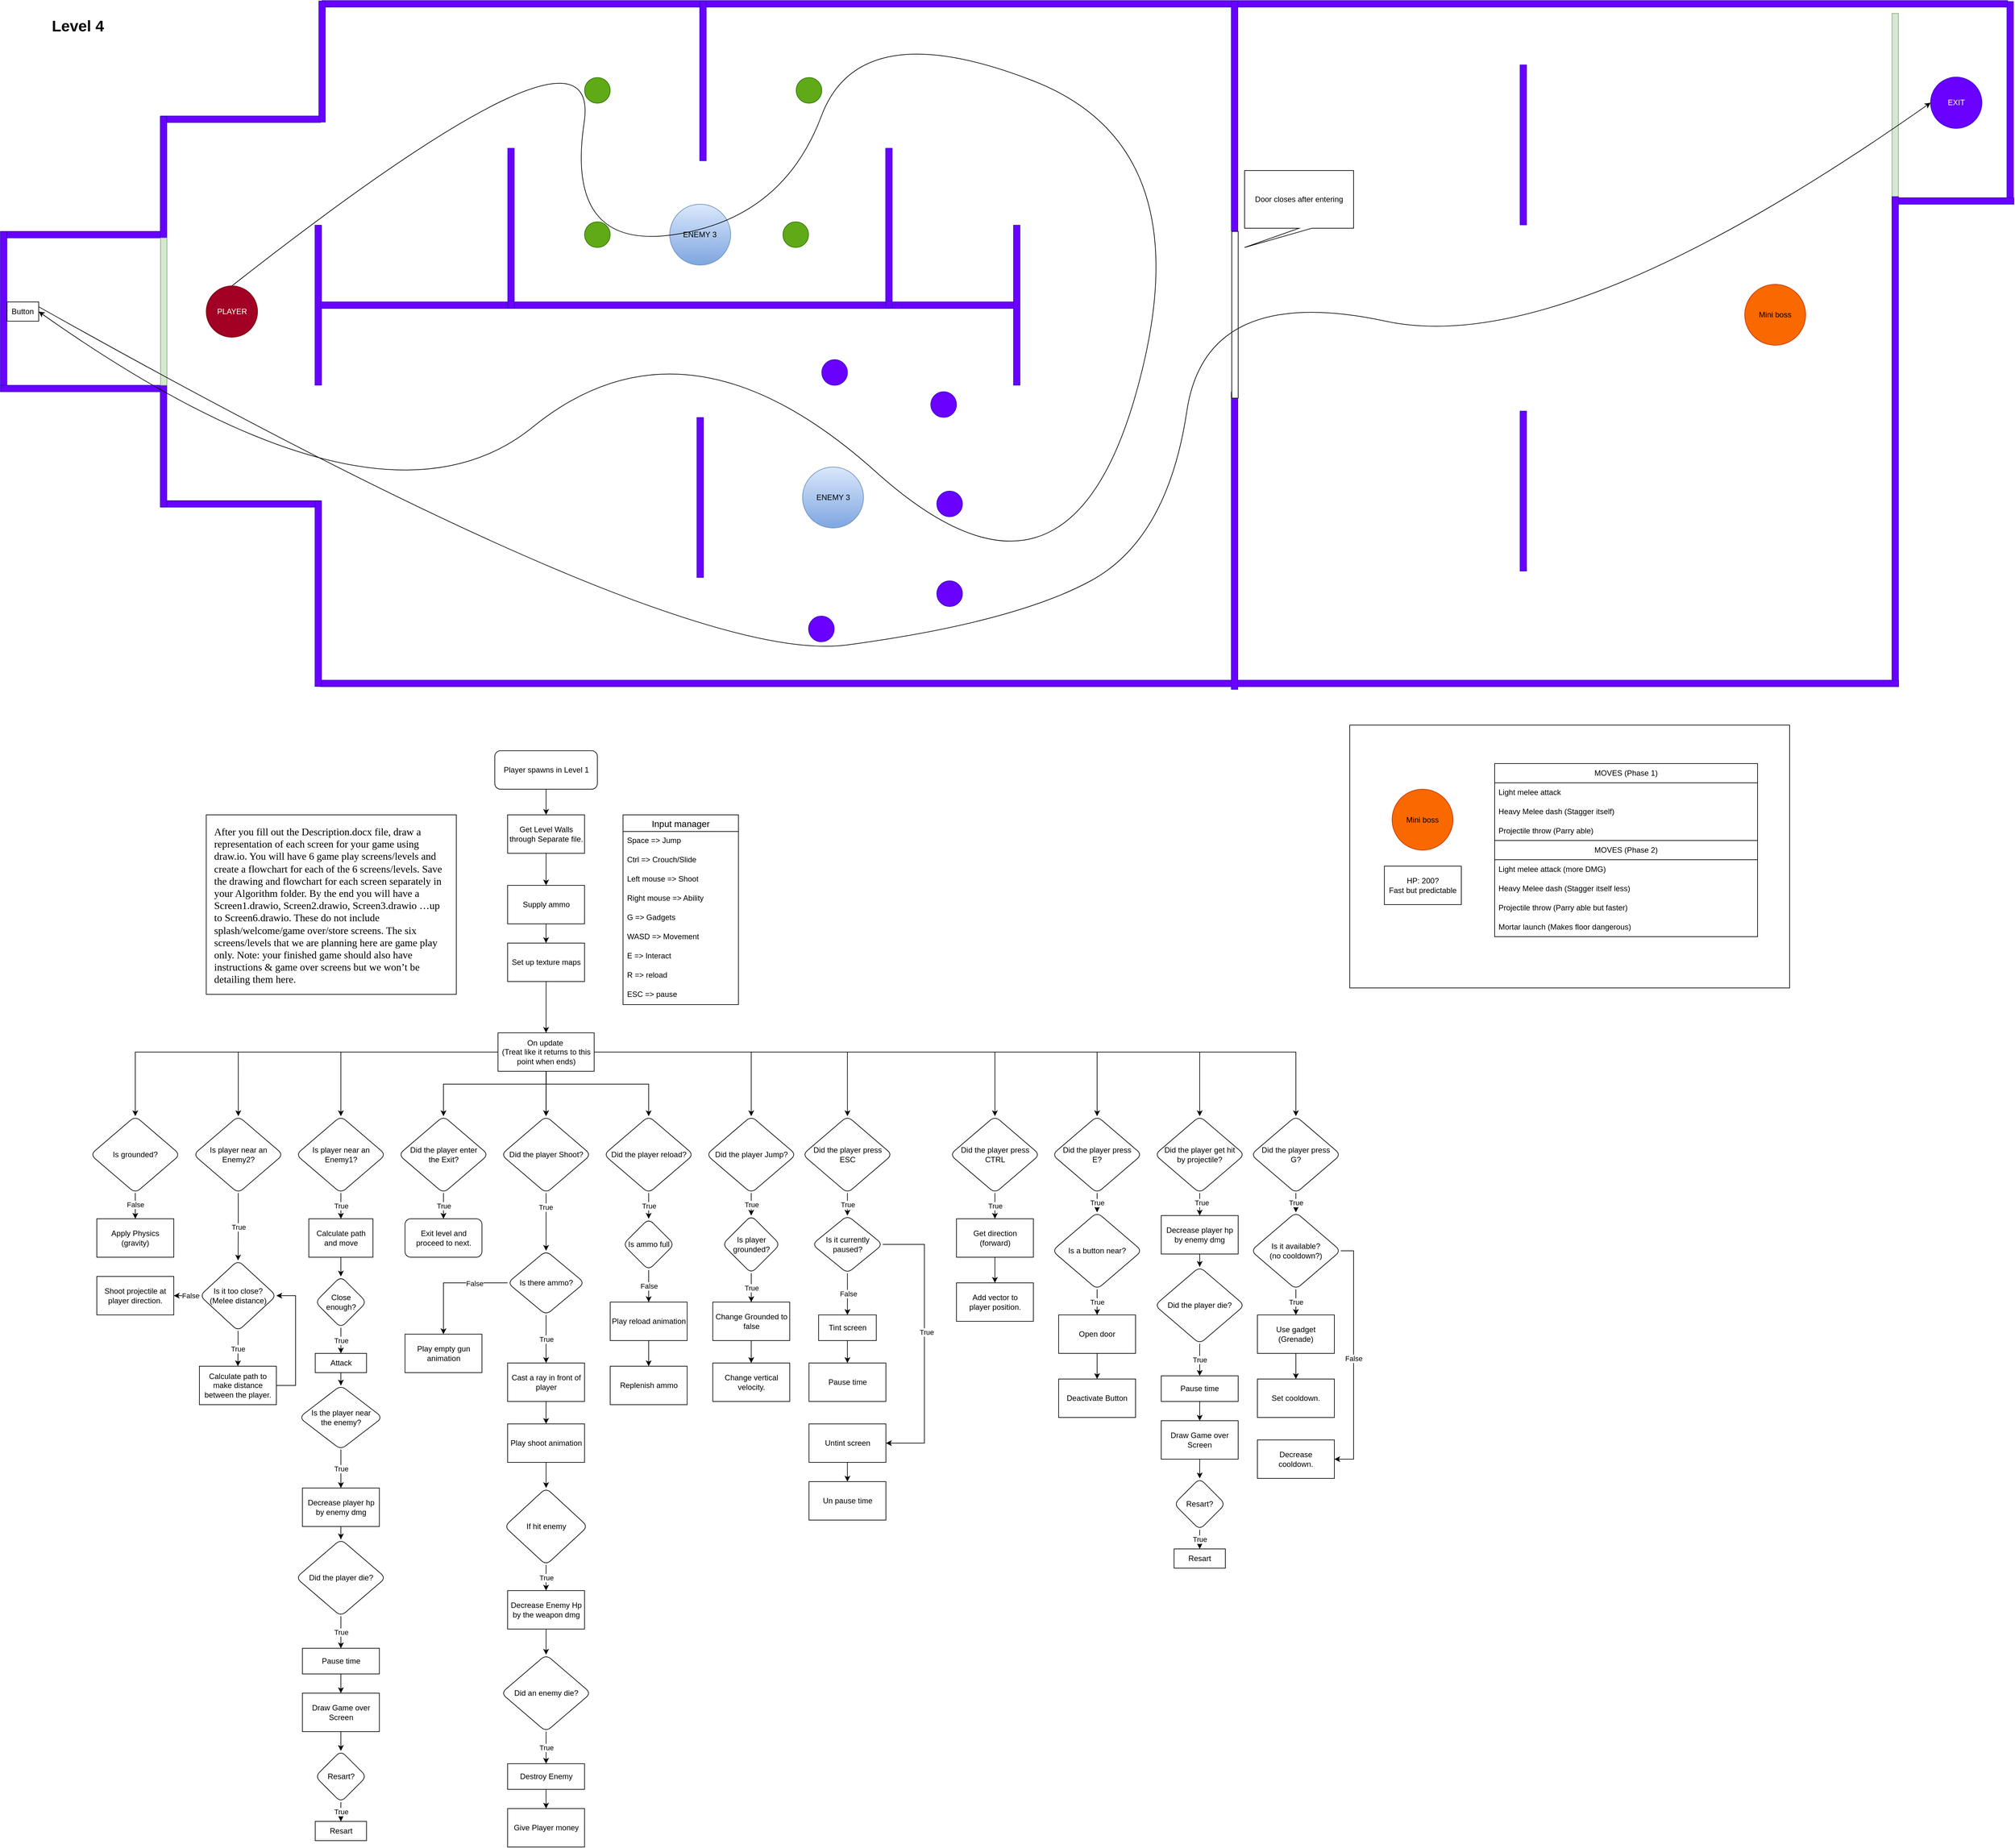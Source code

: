 <mxfile version="26.2.14">
  <diagram name="Page-1" id="TsTmCIDk3tWzDRQc0X-c">
    <mxGraphModel dx="1178" dy="756" grid="1" gridSize="10" guides="1" tooltips="1" connect="1" arrows="1" fold="1" page="1" pageScale="1" pageWidth="1200" pageHeight="2400" math="0" shadow="0">
      <root>
        <mxCell id="0" />
        <mxCell id="1" parent="0" />
        <mxCell id="y_0bDaapGR6vSFXdUGI5-59" value="" style="rounded=0;whiteSpace=wrap;html=1;" parent="1" vertex="1">
          <mxGeometry x="2124" y="1150" width="686" height="410" as="geometry" />
        </mxCell>
        <mxCell id="8fbumcTLivBWFZjXv-fX-1" value="" style="edgeStyle=orthogonalEdgeStyle;rounded=0;orthogonalLoop=1;jettySize=auto;html=1;" parent="1" source="8fbumcTLivBWFZjXv-fX-2" target="8fbumcTLivBWFZjXv-fX-91" edge="1">
          <mxGeometry relative="1" as="geometry" />
        </mxCell>
        <mxCell id="8fbumcTLivBWFZjXv-fX-2" value="Player spawns in Level 1" style="rounded=1;whiteSpace=wrap;html=1;" parent="1" vertex="1">
          <mxGeometry x="790.64" y="1190" width="160" height="60" as="geometry" />
        </mxCell>
        <mxCell id="8fbumcTLivBWFZjXv-fX-3" value="Input manager" style="swimlane;fontStyle=0;childLayout=stackLayout;horizontal=1;startSize=26;horizontalStack=0;resizeParent=1;resizeParentMax=0;resizeLast=0;collapsible=1;marginBottom=0;align=center;fontSize=14;" parent="1" vertex="1">
          <mxGeometry x="990.64" y="1290" width="180" height="296" as="geometry">
            <mxRectangle x="790" y="520" width="130" height="30" as="alternateBounds" />
          </mxGeometry>
        </mxCell>
        <mxCell id="8fbumcTLivBWFZjXv-fX-4" value="Space =&amp;gt; Jump" style="text;strokeColor=none;fillColor=none;spacingLeft=4;spacingRight=4;overflow=hidden;rotatable=0;points=[[0,0.5],[1,0.5]];portConstraint=eastwest;fontSize=12;whiteSpace=wrap;html=1;" parent="8fbumcTLivBWFZjXv-fX-3" vertex="1">
          <mxGeometry y="26" width="180" height="30" as="geometry" />
        </mxCell>
        <mxCell id="8fbumcTLivBWFZjXv-fX-5" value="Ctrl =&amp;gt; Crouch/Slide" style="text;strokeColor=none;fillColor=none;spacingLeft=4;spacingRight=4;overflow=hidden;rotatable=0;points=[[0,0.5],[1,0.5]];portConstraint=eastwest;fontSize=12;whiteSpace=wrap;html=1;" parent="8fbumcTLivBWFZjXv-fX-3" vertex="1">
          <mxGeometry y="56" width="180" height="30" as="geometry" />
        </mxCell>
        <mxCell id="8fbumcTLivBWFZjXv-fX-6" value="Left mouse =&amp;gt; Shoot" style="text;strokeColor=none;fillColor=none;spacingLeft=4;spacingRight=4;overflow=hidden;rotatable=0;points=[[0,0.5],[1,0.5]];portConstraint=eastwest;fontSize=12;whiteSpace=wrap;html=1;" parent="8fbumcTLivBWFZjXv-fX-3" vertex="1">
          <mxGeometry y="86" width="180" height="30" as="geometry" />
        </mxCell>
        <mxCell id="8fbumcTLivBWFZjXv-fX-7" value="Right mouse =&amp;gt; Ability" style="text;strokeColor=none;fillColor=none;spacingLeft=4;spacingRight=4;overflow=hidden;rotatable=0;points=[[0,0.5],[1,0.5]];portConstraint=eastwest;fontSize=12;whiteSpace=wrap;html=1;" parent="8fbumcTLivBWFZjXv-fX-3" vertex="1">
          <mxGeometry y="116" width="180" height="30" as="geometry" />
        </mxCell>
        <mxCell id="8fbumcTLivBWFZjXv-fX-8" value="G =&amp;gt; Gadgets" style="text;strokeColor=none;fillColor=none;spacingLeft=4;spacingRight=4;overflow=hidden;rotatable=0;points=[[0,0.5],[1,0.5]];portConstraint=eastwest;fontSize=12;whiteSpace=wrap;html=1;" parent="8fbumcTLivBWFZjXv-fX-3" vertex="1">
          <mxGeometry y="146" width="180" height="30" as="geometry" />
        </mxCell>
        <mxCell id="8fbumcTLivBWFZjXv-fX-9" value="WASD =&amp;gt; Movement" style="text;strokeColor=none;fillColor=none;spacingLeft=4;spacingRight=4;overflow=hidden;rotatable=0;points=[[0,0.5],[1,0.5]];portConstraint=eastwest;fontSize=12;whiteSpace=wrap;html=1;" parent="8fbumcTLivBWFZjXv-fX-3" vertex="1">
          <mxGeometry y="176" width="180" height="30" as="geometry" />
        </mxCell>
        <mxCell id="8fbumcTLivBWFZjXv-fX-10" value="E =&amp;gt; Interact" style="text;strokeColor=none;fillColor=none;spacingLeft=4;spacingRight=4;overflow=hidden;rotatable=0;points=[[0,0.5],[1,0.5]];portConstraint=eastwest;fontSize=12;whiteSpace=wrap;html=1;" parent="8fbumcTLivBWFZjXv-fX-3" vertex="1">
          <mxGeometry y="206" width="180" height="30" as="geometry" />
        </mxCell>
        <mxCell id="8fbumcTLivBWFZjXv-fX-11" value="R =&amp;gt; reload" style="text;strokeColor=none;fillColor=none;spacingLeft=4;spacingRight=4;overflow=hidden;rotatable=0;points=[[0,0.5],[1,0.5]];portConstraint=eastwest;fontSize=12;whiteSpace=wrap;html=1;" parent="8fbumcTLivBWFZjXv-fX-3" vertex="1">
          <mxGeometry y="236" width="180" height="30" as="geometry" />
        </mxCell>
        <mxCell id="8fbumcTLivBWFZjXv-fX-12" value="ESC =&amp;gt; pause" style="text;strokeColor=none;fillColor=none;spacingLeft=4;spacingRight=4;overflow=hidden;rotatable=0;points=[[0,0.5],[1,0.5]];portConstraint=eastwest;fontSize=12;whiteSpace=wrap;html=1;" parent="8fbumcTLivBWFZjXv-fX-3" vertex="1">
          <mxGeometry y="266" width="180" height="30" as="geometry" />
        </mxCell>
        <mxCell id="8fbumcTLivBWFZjXv-fX-13" value="" style="edgeStyle=orthogonalEdgeStyle;rounded=0;orthogonalLoop=1;jettySize=auto;html=1;" parent="1" source="8fbumcTLivBWFZjXv-fX-15" target="8fbumcTLivBWFZjXv-fX-75" edge="1">
          <mxGeometry relative="1" as="geometry" />
        </mxCell>
        <mxCell id="8fbumcTLivBWFZjXv-fX-14" value="True" style="edgeLabel;html=1;align=center;verticalAlign=middle;resizable=0;points=[];" parent="8fbumcTLivBWFZjXv-fX-13" vertex="1" connectable="0">
          <mxGeometry x="-0.511" y="-1" relative="1" as="geometry">
            <mxPoint as="offset" />
          </mxGeometry>
        </mxCell>
        <mxCell id="8fbumcTLivBWFZjXv-fX-15" value="Did the player Shoot?" style="rhombus;whiteSpace=wrap;html=1;rounded=1;" parent="1" vertex="1">
          <mxGeometry x="800.64" y="1760" width="140" height="120" as="geometry" />
        </mxCell>
        <mxCell id="8fbumcTLivBWFZjXv-fX-16" value="Apply Physics (gravity)" style="rounded=0;whiteSpace=wrap;html=1;" parent="1" vertex="1">
          <mxGeometry x="170" y="1920" width="120" height="60" as="geometry" />
        </mxCell>
        <mxCell id="8fbumcTLivBWFZjXv-fX-17" value="" style="edgeStyle=orthogonalEdgeStyle;rounded=0;orthogonalLoop=1;jettySize=auto;html=1;" parent="1" source="8fbumcTLivBWFZjXv-fX-30" target="8fbumcTLivBWFZjXv-fX-15" edge="1">
          <mxGeometry relative="1" as="geometry" />
        </mxCell>
        <mxCell id="8fbumcTLivBWFZjXv-fX-18" value="" style="edgeStyle=orthogonalEdgeStyle;rounded=0;orthogonalLoop=1;jettySize=auto;html=1;" parent="1" source="8fbumcTLivBWFZjXv-fX-30" target="8fbumcTLivBWFZjXv-fX-15" edge="1">
          <mxGeometry relative="1" as="geometry" />
        </mxCell>
        <mxCell id="8fbumcTLivBWFZjXv-fX-19" style="edgeStyle=orthogonalEdgeStyle;rounded=0;orthogonalLoop=1;jettySize=auto;html=1;entryX=0.5;entryY=0;entryDx=0;entryDy=0;" parent="1" source="8fbumcTLivBWFZjXv-fX-30" target="8fbumcTLivBWFZjXv-fX-42" edge="1">
          <mxGeometry relative="1" as="geometry">
            <Array as="points">
              <mxPoint x="870.64" y="1710" />
              <mxPoint x="710.64" y="1710" />
            </Array>
          </mxGeometry>
        </mxCell>
        <mxCell id="8fbumcTLivBWFZjXv-fX-20" style="edgeStyle=orthogonalEdgeStyle;rounded=0;orthogonalLoop=1;jettySize=auto;html=1;" parent="1" source="8fbumcTLivBWFZjXv-fX-30" target="8fbumcTLivBWFZjXv-fX-59" edge="1">
          <mxGeometry relative="1" as="geometry" />
        </mxCell>
        <mxCell id="8fbumcTLivBWFZjXv-fX-21" style="edgeStyle=orthogonalEdgeStyle;rounded=0;orthogonalLoop=1;jettySize=auto;html=1;" parent="1" source="8fbumcTLivBWFZjXv-fX-30" target="8fbumcTLivBWFZjXv-fX-67" edge="1">
          <mxGeometry relative="1" as="geometry">
            <Array as="points">
              <mxPoint x="870.64" y="1710" />
              <mxPoint x="1030.64" y="1710" />
            </Array>
          </mxGeometry>
        </mxCell>
        <mxCell id="8fbumcTLivBWFZjXv-fX-22" style="edgeStyle=orthogonalEdgeStyle;rounded=0;orthogonalLoop=1;jettySize=auto;html=1;" parent="1" source="8fbumcTLivBWFZjXv-fX-30" target="8fbumcTLivBWFZjXv-fX-78" edge="1">
          <mxGeometry relative="1" as="geometry" />
        </mxCell>
        <mxCell id="8fbumcTLivBWFZjXv-fX-23" style="edgeStyle=orthogonalEdgeStyle;rounded=0;orthogonalLoop=1;jettySize=auto;html=1;" parent="1" source="8fbumcTLivBWFZjXv-fX-30" target="8fbumcTLivBWFZjXv-fX-89" edge="1">
          <mxGeometry relative="1" as="geometry" />
        </mxCell>
        <mxCell id="8fbumcTLivBWFZjXv-fX-24" style="edgeStyle=orthogonalEdgeStyle;rounded=0;orthogonalLoop=1;jettySize=auto;html=1;entryX=0.5;entryY=0;entryDx=0;entryDy=0;" parent="1" source="8fbumcTLivBWFZjXv-fX-30" target="8fbumcTLivBWFZjXv-fX-111" edge="1">
          <mxGeometry relative="1" as="geometry" />
        </mxCell>
        <mxCell id="8fbumcTLivBWFZjXv-fX-25" style="edgeStyle=orthogonalEdgeStyle;rounded=0;orthogonalLoop=1;jettySize=auto;html=1;entryX=0.5;entryY=0;entryDx=0;entryDy=0;" parent="1" source="8fbumcTLivBWFZjXv-fX-30" target="8fbumcTLivBWFZjXv-fX-97" edge="1">
          <mxGeometry relative="1" as="geometry" />
        </mxCell>
        <mxCell id="8fbumcTLivBWFZjXv-fX-26" style="edgeStyle=orthogonalEdgeStyle;rounded=0;orthogonalLoop=1;jettySize=auto;html=1;entryX=0.5;entryY=0;entryDx=0;entryDy=0;" parent="1" source="8fbumcTLivBWFZjXv-fX-30" target="8fbumcTLivBWFZjXv-fX-174" edge="1">
          <mxGeometry relative="1" as="geometry" />
        </mxCell>
        <mxCell id="8fbumcTLivBWFZjXv-fX-27" style="edgeStyle=orthogonalEdgeStyle;rounded=0;orthogonalLoop=1;jettySize=auto;html=1;entryX=0.5;entryY=0;entryDx=0;entryDy=0;" parent="1" source="8fbumcTLivBWFZjXv-fX-30" target="8fbumcTLivBWFZjXv-fX-177" edge="1">
          <mxGeometry relative="1" as="geometry" />
        </mxCell>
        <mxCell id="8fbumcTLivBWFZjXv-fX-28" style="edgeStyle=orthogonalEdgeStyle;rounded=0;orthogonalLoop=1;jettySize=auto;html=1;entryX=0.5;entryY=0;entryDx=0;entryDy=0;" parent="1" source="8fbumcTLivBWFZjXv-fX-30" target="8fbumcTLivBWFZjXv-fX-190" edge="1">
          <mxGeometry relative="1" as="geometry" />
        </mxCell>
        <mxCell id="8fbumcTLivBWFZjXv-fX-29" style="edgeStyle=orthogonalEdgeStyle;rounded=0;orthogonalLoop=1;jettySize=auto;html=1;entryX=0.5;entryY=0;entryDx=0;entryDy=0;" parent="1" source="8fbumcTLivBWFZjXv-fX-30" target="8fbumcTLivBWFZjXv-fX-206" edge="1">
          <mxGeometry relative="1" as="geometry" />
        </mxCell>
        <mxCell id="8fbumcTLivBWFZjXv-fX-30" value="On update&amp;nbsp;&lt;div&gt;(Treat like it returns to this point when ends)&lt;/div&gt;" style="rounded=0;whiteSpace=wrap;html=1;" parent="1" vertex="1">
          <mxGeometry x="795.64" y="1630" width="150" height="60" as="geometry" />
        </mxCell>
        <mxCell id="8fbumcTLivBWFZjXv-fX-31" value="" style="edgeStyle=orthogonalEdgeStyle;rounded=0;orthogonalLoop=1;jettySize=auto;html=1;" parent="1" source="8fbumcTLivBWFZjXv-fX-32" target="8fbumcTLivBWFZjXv-fX-86" edge="1">
          <mxGeometry relative="1" as="geometry" />
        </mxCell>
        <mxCell id="8fbumcTLivBWFZjXv-fX-32" value="Cast a ray in front of player" style="rounded=0;whiteSpace=wrap;html=1;" parent="1" vertex="1">
          <mxGeometry x="810.64" y="2145" width="120" height="60" as="geometry" />
        </mxCell>
        <mxCell id="8fbumcTLivBWFZjXv-fX-33" value="True" style="edgeStyle=orthogonalEdgeStyle;rounded=0;orthogonalLoop=1;jettySize=auto;html=1;" parent="1" source="8fbumcTLivBWFZjXv-fX-34" target="8fbumcTLivBWFZjXv-fX-36" edge="1">
          <mxGeometry relative="1" as="geometry" />
        </mxCell>
        <mxCell id="8fbumcTLivBWFZjXv-fX-34" value="If hit enemy" style="rhombus;whiteSpace=wrap;html=1;rounded=1;" parent="1" vertex="1">
          <mxGeometry x="805.64" y="2340" width="130" height="120" as="geometry" />
        </mxCell>
        <mxCell id="8fbumcTLivBWFZjXv-fX-35" value="" style="edgeStyle=orthogonalEdgeStyle;rounded=0;orthogonalLoop=1;jettySize=auto;html=1;" parent="1" source="8fbumcTLivBWFZjXv-fX-36" target="8fbumcTLivBWFZjXv-fX-45" edge="1">
          <mxGeometry relative="1" as="geometry" />
        </mxCell>
        <mxCell id="8fbumcTLivBWFZjXv-fX-36" value="Decrease Enemy Hp by the weapon dmg" style="whiteSpace=wrap;html=1;rounded=0;" parent="1" vertex="1">
          <mxGeometry x="810.64" y="2500" width="120" height="60" as="geometry" />
        </mxCell>
        <mxCell id="8fbumcTLivBWFZjXv-fX-37" value="True" style="edgeStyle=orthogonalEdgeStyle;rounded=0;orthogonalLoop=1;jettySize=auto;html=1;" parent="1" source="8fbumcTLivBWFZjXv-fX-38" target="8fbumcTLivBWFZjXv-fX-40" edge="1">
          <mxGeometry relative="1" as="geometry" />
        </mxCell>
        <mxCell id="8fbumcTLivBWFZjXv-fX-38" value="Is the player near the enemy?" style="rhombus;whiteSpace=wrap;html=1;rounded=1;spacing=10;" parent="1" vertex="1">
          <mxGeometry x="485.64" y="2180" width="130" height="100" as="geometry" />
        </mxCell>
        <mxCell id="8fbumcTLivBWFZjXv-fX-39" value="" style="edgeStyle=orthogonalEdgeStyle;rounded=0;orthogonalLoop=1;jettySize=auto;html=1;" parent="1" source="8fbumcTLivBWFZjXv-fX-40" target="8fbumcTLivBWFZjXv-fX-50" edge="1">
          <mxGeometry relative="1" as="geometry" />
        </mxCell>
        <mxCell id="8fbumcTLivBWFZjXv-fX-40" value="Decrease player hp by enemy dmg" style="rounded=0;whiteSpace=wrap;html=1;" parent="1" vertex="1">
          <mxGeometry x="490.64" y="2340" width="120" height="60" as="geometry" />
        </mxCell>
        <mxCell id="8fbumcTLivBWFZjXv-fX-41" value="True" style="edgeStyle=orthogonalEdgeStyle;rounded=0;orthogonalLoop=1;jettySize=auto;html=1;" parent="1" source="8fbumcTLivBWFZjXv-fX-42" target="8fbumcTLivBWFZjXv-fX-43" edge="1">
          <mxGeometry relative="1" as="geometry" />
        </mxCell>
        <mxCell id="8fbumcTLivBWFZjXv-fX-42" value="Did the player enter the Exit?" style="rhombus;whiteSpace=wrap;html=1;rounded=1;spacingLeft=10;spacingRight=10;" parent="1" vertex="1">
          <mxGeometry x="640.64" y="1760" width="140" height="120" as="geometry" />
        </mxCell>
        <mxCell id="8fbumcTLivBWFZjXv-fX-43" value="Exit level and proceed to next." style="whiteSpace=wrap;html=1;rounded=1;spacingLeft=10;spacingRight=10;" parent="1" vertex="1">
          <mxGeometry x="650.64" y="1920" width="120" height="60" as="geometry" />
        </mxCell>
        <mxCell id="8fbumcTLivBWFZjXv-fX-44" value="True" style="edgeStyle=orthogonalEdgeStyle;rounded=0;orthogonalLoop=1;jettySize=auto;html=1;" parent="1" source="8fbumcTLivBWFZjXv-fX-45" target="8fbumcTLivBWFZjXv-fX-47" edge="1">
          <mxGeometry relative="1" as="geometry" />
        </mxCell>
        <mxCell id="8fbumcTLivBWFZjXv-fX-45" value="Did an enemy die?" style="rhombus;whiteSpace=wrap;html=1;rounded=1;" parent="1" vertex="1">
          <mxGeometry x="800.64" y="2600" width="140" height="120" as="geometry" />
        </mxCell>
        <mxCell id="8fbumcTLivBWFZjXv-fX-46" value="" style="edgeStyle=orthogonalEdgeStyle;rounded=0;orthogonalLoop=1;jettySize=auto;html=1;" parent="1" source="8fbumcTLivBWFZjXv-fX-47" target="8fbumcTLivBWFZjXv-fX-48" edge="1">
          <mxGeometry relative="1" as="geometry" />
        </mxCell>
        <mxCell id="8fbumcTLivBWFZjXv-fX-47" value="Destroy Enemy" style="whiteSpace=wrap;html=1;rounded=0;" parent="1" vertex="1">
          <mxGeometry x="810.64" y="2770" width="120" height="40" as="geometry" />
        </mxCell>
        <mxCell id="8fbumcTLivBWFZjXv-fX-48" value="Give Player money" style="whiteSpace=wrap;html=1;rounded=0;" parent="1" vertex="1">
          <mxGeometry x="810.64" y="2840" width="120" height="60" as="geometry" />
        </mxCell>
        <mxCell id="8fbumcTLivBWFZjXv-fX-49" value="True" style="edgeStyle=orthogonalEdgeStyle;rounded=0;orthogonalLoop=1;jettySize=auto;html=1;" parent="1" source="8fbumcTLivBWFZjXv-fX-50" target="8fbumcTLivBWFZjXv-fX-52" edge="1">
          <mxGeometry relative="1" as="geometry" />
        </mxCell>
        <mxCell id="8fbumcTLivBWFZjXv-fX-50" value="Did the player die?" style="rhombus;whiteSpace=wrap;html=1;rounded=1;" parent="1" vertex="1">
          <mxGeometry x="480.64" y="2420" width="140" height="120" as="geometry" />
        </mxCell>
        <mxCell id="8fbumcTLivBWFZjXv-fX-51" value="" style="edgeStyle=orthogonalEdgeStyle;rounded=0;orthogonalLoop=1;jettySize=auto;html=1;" parent="1" source="8fbumcTLivBWFZjXv-fX-52" target="8fbumcTLivBWFZjXv-fX-54" edge="1">
          <mxGeometry relative="1" as="geometry" />
        </mxCell>
        <mxCell id="8fbumcTLivBWFZjXv-fX-52" value="Pause time" style="whiteSpace=wrap;html=1;rounded=0;" parent="1" vertex="1">
          <mxGeometry x="490.64" y="2590" width="120" height="40" as="geometry" />
        </mxCell>
        <mxCell id="8fbumcTLivBWFZjXv-fX-53" value="" style="edgeStyle=orthogonalEdgeStyle;rounded=0;orthogonalLoop=1;jettySize=auto;html=1;" parent="1" source="8fbumcTLivBWFZjXv-fX-54" target="8fbumcTLivBWFZjXv-fX-56" edge="1">
          <mxGeometry relative="1" as="geometry" />
        </mxCell>
        <mxCell id="8fbumcTLivBWFZjXv-fX-54" value="Draw Game over Screen" style="whiteSpace=wrap;html=1;rounded=0;" parent="1" vertex="1">
          <mxGeometry x="490.64" y="2660" width="120" height="60" as="geometry" />
        </mxCell>
        <mxCell id="8fbumcTLivBWFZjXv-fX-55" value="True" style="edgeStyle=orthogonalEdgeStyle;rounded=0;orthogonalLoop=1;jettySize=auto;html=1;" parent="1" source="8fbumcTLivBWFZjXv-fX-56" target="8fbumcTLivBWFZjXv-fX-57" edge="1">
          <mxGeometry relative="1" as="geometry" />
        </mxCell>
        <mxCell id="8fbumcTLivBWFZjXv-fX-56" value="Resart?" style="rhombus;whiteSpace=wrap;html=1;rounded=1;" parent="1" vertex="1">
          <mxGeometry x="510.64" y="2750" width="80" height="80" as="geometry" />
        </mxCell>
        <mxCell id="8fbumcTLivBWFZjXv-fX-57" value="Resart" style="whiteSpace=wrap;html=1;rounded=0;" parent="1" vertex="1">
          <mxGeometry x="510.64" y="2860" width="80" height="30" as="geometry" />
        </mxCell>
        <mxCell id="8fbumcTLivBWFZjXv-fX-58" value="True" style="edgeStyle=orthogonalEdgeStyle;rounded=0;orthogonalLoop=1;jettySize=auto;html=1;" parent="1" source="8fbumcTLivBWFZjXv-fX-59" target="8fbumcTLivBWFZjXv-fX-61" edge="1">
          <mxGeometry relative="1" as="geometry" />
        </mxCell>
        <mxCell id="8fbumcTLivBWFZjXv-fX-59" value="Is player near an Enemy1?" style="rhombus;whiteSpace=wrap;html=1;rounded=1;spacingLeft=10;spacingRight=10;" parent="1" vertex="1">
          <mxGeometry x="480.64" y="1760" width="140" height="120" as="geometry" />
        </mxCell>
        <mxCell id="8fbumcTLivBWFZjXv-fX-60" value="" style="edgeStyle=orthogonalEdgeStyle;rounded=0;orthogonalLoop=1;jettySize=auto;html=1;" parent="1" source="8fbumcTLivBWFZjXv-fX-61" target="8fbumcTLivBWFZjXv-fX-63" edge="1">
          <mxGeometry relative="1" as="geometry" />
        </mxCell>
        <mxCell id="8fbumcTLivBWFZjXv-fX-61" value="Calculate path and move" style="whiteSpace=wrap;html=1;rounded=0;" parent="1" vertex="1">
          <mxGeometry x="500.64" y="1920" width="100" height="60" as="geometry" />
        </mxCell>
        <mxCell id="8fbumcTLivBWFZjXv-fX-62" value="True" style="edgeStyle=orthogonalEdgeStyle;rounded=0;orthogonalLoop=1;jettySize=auto;html=1;" parent="1" source="8fbumcTLivBWFZjXv-fX-63" target="8fbumcTLivBWFZjXv-fX-65" edge="1">
          <mxGeometry relative="1" as="geometry" />
        </mxCell>
        <mxCell id="8fbumcTLivBWFZjXv-fX-63" value="Close enough?" style="rhombus;whiteSpace=wrap;html=1;rounded=1;" parent="1" vertex="1">
          <mxGeometry x="510.64" y="2010" width="80" height="80" as="geometry" />
        </mxCell>
        <mxCell id="8fbumcTLivBWFZjXv-fX-64" value="" style="edgeStyle=orthogonalEdgeStyle;rounded=0;orthogonalLoop=1;jettySize=auto;html=1;" parent="1" source="8fbumcTLivBWFZjXv-fX-65" target="8fbumcTLivBWFZjXv-fX-38" edge="1">
          <mxGeometry relative="1" as="geometry" />
        </mxCell>
        <mxCell id="8fbumcTLivBWFZjXv-fX-65" value="Attack" style="whiteSpace=wrap;html=1;rounded=0;" parent="1" vertex="1">
          <mxGeometry x="510.64" y="2130" width="80" height="30" as="geometry" />
        </mxCell>
        <mxCell id="8fbumcTLivBWFZjXv-fX-66" value="True" style="edgeStyle=orthogonalEdgeStyle;rounded=0;orthogonalLoop=1;jettySize=auto;html=1;" parent="1" source="8fbumcTLivBWFZjXv-fX-67" target="8fbumcTLivBWFZjXv-fX-69" edge="1">
          <mxGeometry relative="1" as="geometry" />
        </mxCell>
        <mxCell id="8fbumcTLivBWFZjXv-fX-67" value="Did the player reload?" style="rhombus;whiteSpace=wrap;html=1;rounded=1;" parent="1" vertex="1">
          <mxGeometry x="960.64" y="1760" width="140" height="120" as="geometry" />
        </mxCell>
        <mxCell id="8fbumcTLivBWFZjXv-fX-68" value="False" style="edgeStyle=orthogonalEdgeStyle;rounded=0;orthogonalLoop=1;jettySize=auto;html=1;" parent="1" source="8fbumcTLivBWFZjXv-fX-69" target="8fbumcTLivBWFZjXv-fX-71" edge="1">
          <mxGeometry relative="1" as="geometry" />
        </mxCell>
        <mxCell id="8fbumcTLivBWFZjXv-fX-69" value="Is ammo full" style="rhombus;whiteSpace=wrap;html=1;rounded=1;" parent="1" vertex="1">
          <mxGeometry x="990.64" y="1920" width="80" height="80" as="geometry" />
        </mxCell>
        <mxCell id="8fbumcTLivBWFZjXv-fX-70" value="" style="edgeStyle=orthogonalEdgeStyle;rounded=0;orthogonalLoop=1;jettySize=auto;html=1;" parent="1" source="8fbumcTLivBWFZjXv-fX-71" target="8fbumcTLivBWFZjXv-fX-76" edge="1">
          <mxGeometry relative="1" as="geometry" />
        </mxCell>
        <mxCell id="8fbumcTLivBWFZjXv-fX-71" value="Play reload animation" style="whiteSpace=wrap;html=1;rounded=0;" parent="1" vertex="1">
          <mxGeometry x="970.64" y="2050" width="120" height="60" as="geometry" />
        </mxCell>
        <mxCell id="8fbumcTLivBWFZjXv-fX-72" value="True" style="edgeStyle=orthogonalEdgeStyle;rounded=0;orthogonalLoop=1;jettySize=auto;html=1;" parent="1" source="8fbumcTLivBWFZjXv-fX-75" target="8fbumcTLivBWFZjXv-fX-32" edge="1">
          <mxGeometry relative="1" as="geometry" />
        </mxCell>
        <mxCell id="8fbumcTLivBWFZjXv-fX-73" value="" style="edgeStyle=orthogonalEdgeStyle;rounded=0;orthogonalLoop=1;jettySize=auto;html=1;" parent="1" source="8fbumcTLivBWFZjXv-fX-75" target="8fbumcTLivBWFZjXv-fX-84" edge="1">
          <mxGeometry relative="1" as="geometry" />
        </mxCell>
        <mxCell id="8fbumcTLivBWFZjXv-fX-74" value="False" style="edgeLabel;html=1;align=center;verticalAlign=middle;resizable=0;points=[];" parent="8fbumcTLivBWFZjXv-fX-73" vertex="1" connectable="0">
          <mxGeometry x="-0.43" y="1" relative="1" as="geometry">
            <mxPoint as="offset" />
          </mxGeometry>
        </mxCell>
        <mxCell id="8fbumcTLivBWFZjXv-fX-75" value="Is there ammo?" style="rhombus;whiteSpace=wrap;html=1;rounded=1;" parent="1" vertex="1">
          <mxGeometry x="810.64" y="1970" width="120" height="100" as="geometry" />
        </mxCell>
        <mxCell id="8fbumcTLivBWFZjXv-fX-76" value="Replenish ammo" style="whiteSpace=wrap;html=1;rounded=0;" parent="1" vertex="1">
          <mxGeometry x="970.64" y="2150" width="120" height="60" as="geometry" />
        </mxCell>
        <mxCell id="8fbumcTLivBWFZjXv-fX-77" value="True" style="edgeStyle=orthogonalEdgeStyle;rounded=0;orthogonalLoop=1;jettySize=auto;html=1;" parent="1" source="8fbumcTLivBWFZjXv-fX-78" target="8fbumcTLivBWFZjXv-fX-80" edge="1">
          <mxGeometry relative="1" as="geometry" />
        </mxCell>
        <mxCell id="8fbumcTLivBWFZjXv-fX-78" value="Did the player Jump?" style="rhombus;whiteSpace=wrap;html=1;rounded=1;" parent="1" vertex="1">
          <mxGeometry x="1120.64" y="1760" width="140" height="120" as="geometry" />
        </mxCell>
        <mxCell id="8fbumcTLivBWFZjXv-fX-79" value="True" style="edgeStyle=orthogonalEdgeStyle;rounded=0;orthogonalLoop=1;jettySize=auto;html=1;" parent="1" source="8fbumcTLivBWFZjXv-fX-80" target="8fbumcTLivBWFZjXv-fX-82" edge="1">
          <mxGeometry relative="1" as="geometry" />
        </mxCell>
        <mxCell id="8fbumcTLivBWFZjXv-fX-80" value="Is player grounded?" style="rhombus;whiteSpace=wrap;html=1;rounded=1;" parent="1" vertex="1">
          <mxGeometry x="1145.64" y="1915" width="90" height="90" as="geometry" />
        </mxCell>
        <mxCell id="8fbumcTLivBWFZjXv-fX-81" value="" style="edgeStyle=orthogonalEdgeStyle;rounded=0;orthogonalLoop=1;jettySize=auto;html=1;" parent="1" source="8fbumcTLivBWFZjXv-fX-82" target="8fbumcTLivBWFZjXv-fX-83" edge="1">
          <mxGeometry relative="1" as="geometry" />
        </mxCell>
        <mxCell id="8fbumcTLivBWFZjXv-fX-82" value="Change Grounded to false" style="whiteSpace=wrap;html=1;rounded=0;" parent="1" vertex="1">
          <mxGeometry x="1130.64" y="2050" width="120" height="60" as="geometry" />
        </mxCell>
        <mxCell id="8fbumcTLivBWFZjXv-fX-83" value="Change vertical velocity." style="whiteSpace=wrap;html=1;rounded=0;" parent="1" vertex="1">
          <mxGeometry x="1130.64" y="2145" width="120" height="60" as="geometry" />
        </mxCell>
        <mxCell id="8fbumcTLivBWFZjXv-fX-84" value="Play empty gun animation" style="whiteSpace=wrap;html=1;rounded=0;" parent="1" vertex="1">
          <mxGeometry x="650.64" y="2100" width="120" height="60" as="geometry" />
        </mxCell>
        <mxCell id="8fbumcTLivBWFZjXv-fX-85" value="" style="edgeStyle=orthogonalEdgeStyle;rounded=0;orthogonalLoop=1;jettySize=auto;html=1;" parent="1" source="8fbumcTLivBWFZjXv-fX-86" target="8fbumcTLivBWFZjXv-fX-34" edge="1">
          <mxGeometry relative="1" as="geometry" />
        </mxCell>
        <mxCell id="8fbumcTLivBWFZjXv-fX-86" value="Play shoot animation" style="whiteSpace=wrap;html=1;rounded=0;" parent="1" vertex="1">
          <mxGeometry x="810.64" y="2240" width="120" height="60" as="geometry" />
        </mxCell>
        <mxCell id="8fbumcTLivBWFZjXv-fX-87" style="edgeStyle=orthogonalEdgeStyle;rounded=0;orthogonalLoop=1;jettySize=auto;html=1;" parent="1" source="8fbumcTLivBWFZjXv-fX-89" target="8fbumcTLivBWFZjXv-fX-16" edge="1">
          <mxGeometry relative="1" as="geometry" />
        </mxCell>
        <mxCell id="8fbumcTLivBWFZjXv-fX-88" value="False" style="edgeLabel;html=1;align=center;verticalAlign=middle;resizable=0;points=[];" parent="8fbumcTLivBWFZjXv-fX-87" vertex="1" connectable="0">
          <mxGeometry x="-0.102" relative="1" as="geometry">
            <mxPoint as="offset" />
          </mxGeometry>
        </mxCell>
        <mxCell id="8fbumcTLivBWFZjXv-fX-89" value="Is grounded?" style="rhombus;whiteSpace=wrap;html=1;rounded=1;" parent="1" vertex="1">
          <mxGeometry x="160" y="1760" width="140" height="120" as="geometry" />
        </mxCell>
        <mxCell id="8fbumcTLivBWFZjXv-fX-90" value="" style="edgeStyle=orthogonalEdgeStyle;rounded=0;orthogonalLoop=1;jettySize=auto;html=1;" parent="1" source="8fbumcTLivBWFZjXv-fX-91" target="8fbumcTLivBWFZjXv-fX-93" edge="1">
          <mxGeometry relative="1" as="geometry" />
        </mxCell>
        <mxCell id="8fbumcTLivBWFZjXv-fX-91" value="Get Level Walls through Separate file." style="rounded=0;whiteSpace=wrap;html=1;" parent="1" vertex="1">
          <mxGeometry x="810.64" y="1290" width="120" height="60" as="geometry" />
        </mxCell>
        <mxCell id="8fbumcTLivBWFZjXv-fX-92" value="" style="edgeStyle=orthogonalEdgeStyle;rounded=0;orthogonalLoop=1;jettySize=auto;html=1;" parent="1" source="8fbumcTLivBWFZjXv-fX-93" target="8fbumcTLivBWFZjXv-fX-95" edge="1">
          <mxGeometry relative="1" as="geometry" />
        </mxCell>
        <mxCell id="8fbumcTLivBWFZjXv-fX-93" value="Supply ammo" style="whiteSpace=wrap;html=1;rounded=0;" parent="1" vertex="1">
          <mxGeometry x="810.64" y="1400" width="120" height="60" as="geometry" />
        </mxCell>
        <mxCell id="8fbumcTLivBWFZjXv-fX-94" style="edgeStyle=orthogonalEdgeStyle;rounded=0;orthogonalLoop=1;jettySize=auto;html=1;entryX=0.5;entryY=0;entryDx=0;entryDy=0;" parent="1" source="8fbumcTLivBWFZjXv-fX-95" target="8fbumcTLivBWFZjXv-fX-30" edge="1">
          <mxGeometry relative="1" as="geometry" />
        </mxCell>
        <mxCell id="8fbumcTLivBWFZjXv-fX-95" value="Set up texture maps" style="whiteSpace=wrap;html=1;rounded=0;" parent="1" vertex="1">
          <mxGeometry x="810.64" y="1490" width="120" height="60" as="geometry" />
        </mxCell>
        <mxCell id="8fbumcTLivBWFZjXv-fX-96" value="True" style="edgeStyle=orthogonalEdgeStyle;rounded=0;orthogonalLoop=1;jettySize=auto;html=1;" parent="1" source="8fbumcTLivBWFZjXv-fX-97" target="8fbumcTLivBWFZjXv-fX-105" edge="1">
          <mxGeometry relative="1" as="geometry" />
        </mxCell>
        <mxCell id="8fbumcTLivBWFZjXv-fX-97" value="Did the player press ESC" style="rhombus;whiteSpace=wrap;html=1;rounded=1;spacingRight=10;spacingLeft=10;" parent="1" vertex="1">
          <mxGeometry x="1270.64" y="1760" width="140" height="120" as="geometry" />
        </mxCell>
        <mxCell id="8fbumcTLivBWFZjXv-fX-98" value="" style="edgeStyle=orthogonalEdgeStyle;rounded=0;orthogonalLoop=1;jettySize=auto;html=1;" parent="1" source="8fbumcTLivBWFZjXv-fX-99" target="8fbumcTLivBWFZjXv-fX-100" edge="1">
          <mxGeometry relative="1" as="geometry" />
        </mxCell>
        <mxCell id="8fbumcTLivBWFZjXv-fX-99" value="Tint screen" style="whiteSpace=wrap;html=1;rounded=0;spacingRight=10;spacingLeft=10;" parent="1" vertex="1">
          <mxGeometry x="1295.64" y="2070" width="90" height="40" as="geometry" />
        </mxCell>
        <mxCell id="8fbumcTLivBWFZjXv-fX-100" value="Pause time" style="whiteSpace=wrap;html=1;rounded=0;spacingRight=10;spacingLeft=10;" parent="1" vertex="1">
          <mxGeometry x="1280.64" y="2145" width="120" height="60" as="geometry" />
        </mxCell>
        <mxCell id="8fbumcTLivBWFZjXv-fX-101" value="" style="edgeStyle=orthogonalEdgeStyle;rounded=0;orthogonalLoop=1;jettySize=auto;html=1;" parent="1" source="8fbumcTLivBWFZjXv-fX-105" target="8fbumcTLivBWFZjXv-fX-99" edge="1">
          <mxGeometry relative="1" as="geometry" />
        </mxCell>
        <mxCell id="8fbumcTLivBWFZjXv-fX-102" value="False" style="edgeLabel;html=1;align=center;verticalAlign=middle;resizable=0;points=[];" parent="8fbumcTLivBWFZjXv-fX-101" vertex="1" connectable="0">
          <mxGeometry x="-0.013" y="1" relative="1" as="geometry">
            <mxPoint as="offset" />
          </mxGeometry>
        </mxCell>
        <mxCell id="8fbumcTLivBWFZjXv-fX-103" value="" style="edgeStyle=orthogonalEdgeStyle;rounded=0;orthogonalLoop=1;jettySize=auto;html=1;" parent="1" source="8fbumcTLivBWFZjXv-fX-105" target="8fbumcTLivBWFZjXv-fX-107" edge="1">
          <mxGeometry relative="1" as="geometry">
            <Array as="points">
              <mxPoint x="1460.64" y="1960" />
              <mxPoint x="1460.64" y="2270" />
            </Array>
          </mxGeometry>
        </mxCell>
        <mxCell id="8fbumcTLivBWFZjXv-fX-104" value="True" style="edgeLabel;html=1;align=center;verticalAlign=middle;resizable=0;points=[];" parent="8fbumcTLivBWFZjXv-fX-103" vertex="1" connectable="0">
          <mxGeometry x="-0.074" y="3" relative="1" as="geometry">
            <mxPoint as="offset" />
          </mxGeometry>
        </mxCell>
        <mxCell id="8fbumcTLivBWFZjXv-fX-105" value="Is it currently paused?" style="rhombus;whiteSpace=wrap;html=1;rounded=1;spacingRight=10;spacingLeft=10;" parent="1" vertex="1">
          <mxGeometry x="1285.64" y="1915" width="110" height="90" as="geometry" />
        </mxCell>
        <mxCell id="8fbumcTLivBWFZjXv-fX-106" value="" style="edgeStyle=orthogonalEdgeStyle;rounded=0;orthogonalLoop=1;jettySize=auto;html=1;" parent="1" source="8fbumcTLivBWFZjXv-fX-107" target="8fbumcTLivBWFZjXv-fX-108" edge="1">
          <mxGeometry relative="1" as="geometry" />
        </mxCell>
        <mxCell id="8fbumcTLivBWFZjXv-fX-107" value="Untint screen" style="whiteSpace=wrap;html=1;rounded=0;spacingRight=10;spacingLeft=10;" parent="1" vertex="1">
          <mxGeometry x="1280.64" y="2240" width="120" height="60" as="geometry" />
        </mxCell>
        <mxCell id="8fbumcTLivBWFZjXv-fX-108" value="Un pause time" style="whiteSpace=wrap;html=1;rounded=0;spacingRight=10;spacingLeft=10;" parent="1" vertex="1">
          <mxGeometry x="1280.64" y="2330" width="120" height="60" as="geometry" />
        </mxCell>
        <mxCell id="8fbumcTLivBWFZjXv-fX-109" value="&lt;span style=&quot;color: rgb(0, 0, 0); font-family: &amp;quot;Times New Roman&amp;quot;; font-size: medium;&quot;&gt;After you fill out the Description.docx file, draw a representation of each screen for your game using draw.io. You will have 6 game play screens/levels and create a flowchart for each of the 6 screens/levels. Save the drawing and flowchart for each screen separately in your Algorithm folder. By the end you will have a Screen1.drawio, Screen2.drawio, Screen3.drawio …up to Screen6.drawio. These do not include splash/welcome/game over/store screens. The six screens/levels that we are planning here are game play only. Note: your finished game should also have instructions &amp;amp; game over screens but we won’t be detailing them here.&lt;/span&gt;" style="rounded=0;whiteSpace=wrap;html=1;align=left;verticalAlign=top;spacingBottom=10;spacingLeft=10;spacingRight=10;spacingTop=10;" parent="1" vertex="1">
          <mxGeometry x="340.64" y="1290" width="390" height="280" as="geometry" />
        </mxCell>
        <mxCell id="8fbumcTLivBWFZjXv-fX-110" value="True" style="edgeStyle=orthogonalEdgeStyle;rounded=0;orthogonalLoop=1;jettySize=auto;html=1;" parent="1" source="8fbumcTLivBWFZjXv-fX-111" target="8fbumcTLivBWFZjXv-fX-113" edge="1">
          <mxGeometry relative="1" as="geometry" />
        </mxCell>
        <mxCell id="8fbumcTLivBWFZjXv-fX-111" value="Did the player press CTRL" style="rhombus;whiteSpace=wrap;html=1;rounded=1;spacingRight=10;spacingLeft=10;" parent="1" vertex="1">
          <mxGeometry x="1500.64" y="1760" width="140" height="120" as="geometry" />
        </mxCell>
        <mxCell id="8fbumcTLivBWFZjXv-fX-112" value="" style="edgeStyle=orthogonalEdgeStyle;rounded=0;orthogonalLoop=1;jettySize=auto;html=1;" parent="1" source="8fbumcTLivBWFZjXv-fX-113" target="8fbumcTLivBWFZjXv-fX-114" edge="1">
          <mxGeometry relative="1" as="geometry" />
        </mxCell>
        <mxCell id="8fbumcTLivBWFZjXv-fX-113" value="Get direction (forward)" style="whiteSpace=wrap;html=1;rounded=0;spacingRight=10;spacingLeft=10;" parent="1" vertex="1">
          <mxGeometry x="1510.64" y="1920" width="120" height="60" as="geometry" />
        </mxCell>
        <mxCell id="8fbumcTLivBWFZjXv-fX-114" value="Add vector to player position." style="whiteSpace=wrap;html=1;rounded=0;spacingRight=10;spacingLeft=10;" parent="1" vertex="1">
          <mxGeometry x="1510.64" y="2020" width="120" height="60" as="geometry" />
        </mxCell>
        <mxCell id="8fbumcTLivBWFZjXv-fX-115" value="Level 4" style="text;strokeColor=none;fillColor=none;html=1;fontSize=24;fontStyle=1;verticalAlign=middle;align=center;" parent="1" vertex="1">
          <mxGeometry x="50" y="20" width="180" height="80" as="geometry" />
        </mxCell>
        <mxCell id="8fbumcTLivBWFZjXv-fX-168" value="True" style="edgeStyle=orthogonalEdgeStyle;rounded=0;orthogonalLoop=1;jettySize=auto;html=1;" parent="1" source="8fbumcTLivBWFZjXv-fX-169" target="8fbumcTLivBWFZjXv-fX-171" edge="1">
          <mxGeometry relative="1" as="geometry" />
        </mxCell>
        <mxCell id="8fbumcTLivBWFZjXv-fX-169" value="Is a button near?" style="rhombus;whiteSpace=wrap;html=1;rounded=1;spacingRight=10;spacingLeft=10;" parent="1" vertex="1">
          <mxGeometry x="1660" y="1910" width="140" height="120" as="geometry" />
        </mxCell>
        <mxCell id="8fbumcTLivBWFZjXv-fX-170" value="" style="edgeStyle=orthogonalEdgeStyle;rounded=0;orthogonalLoop=1;jettySize=auto;html=1;" parent="1" source="8fbumcTLivBWFZjXv-fX-171" target="8fbumcTLivBWFZjXv-fX-172" edge="1">
          <mxGeometry relative="1" as="geometry" />
        </mxCell>
        <mxCell id="8fbumcTLivBWFZjXv-fX-171" value="Open door" style="whiteSpace=wrap;html=1;rounded=0;spacingRight=10;spacingLeft=10;" parent="1" vertex="1">
          <mxGeometry x="1670" y="2070" width="120" height="60" as="geometry" />
        </mxCell>
        <mxCell id="8fbumcTLivBWFZjXv-fX-172" value="Deactivate Button" style="whiteSpace=wrap;html=1;rounded=0;spacingRight=10;spacingLeft=10;" parent="1" vertex="1">
          <mxGeometry x="1670" y="2170" width="120" height="60" as="geometry" />
        </mxCell>
        <mxCell id="8fbumcTLivBWFZjXv-fX-173" value="True" style="edgeStyle=orthogonalEdgeStyle;rounded=0;orthogonalLoop=1;jettySize=auto;html=1;" parent="1" source="8fbumcTLivBWFZjXv-fX-174" target="8fbumcTLivBWFZjXv-fX-169" edge="1">
          <mxGeometry relative="1" as="geometry" />
        </mxCell>
        <mxCell id="8fbumcTLivBWFZjXv-fX-174" value="Did the player press E?" style="rhombus;whiteSpace=wrap;html=1;rounded=1;spacingRight=10;spacingLeft=10;" parent="1" vertex="1">
          <mxGeometry x="1660" y="1760" width="140" height="120" as="geometry" />
        </mxCell>
        <mxCell id="8fbumcTLivBWFZjXv-fX-175" style="edgeStyle=orthogonalEdgeStyle;rounded=0;orthogonalLoop=1;jettySize=auto;html=1;entryX=0.5;entryY=0;entryDx=0;entryDy=0;" parent="1" source="8fbumcTLivBWFZjXv-fX-177" target="8fbumcTLivBWFZjXv-fX-179" edge="1">
          <mxGeometry relative="1" as="geometry" />
        </mxCell>
        <mxCell id="8fbumcTLivBWFZjXv-fX-176" value="True" style="edgeLabel;html=1;align=center;verticalAlign=middle;resizable=0;points=[];" parent="8fbumcTLivBWFZjXv-fX-175" vertex="1" connectable="0">
          <mxGeometry x="0.102" y="3" relative="1" as="geometry">
            <mxPoint as="offset" />
          </mxGeometry>
        </mxCell>
        <mxCell id="8fbumcTLivBWFZjXv-fX-177" value="Did the player get hit by projectile?" style="rhombus;whiteSpace=wrap;html=1;rounded=1;spacingRight=10;spacingLeft=10;" parent="1" vertex="1">
          <mxGeometry x="1820" y="1760" width="140" height="120" as="geometry" />
        </mxCell>
        <mxCell id="8fbumcTLivBWFZjXv-fX-178" value="" style="edgeStyle=orthogonalEdgeStyle;rounded=0;orthogonalLoop=1;jettySize=auto;html=1;" parent="1" source="8fbumcTLivBWFZjXv-fX-179" target="8fbumcTLivBWFZjXv-fX-181" edge="1">
          <mxGeometry relative="1" as="geometry" />
        </mxCell>
        <mxCell id="8fbumcTLivBWFZjXv-fX-179" value="Decrease player hp by enemy dmg" style="rounded=0;whiteSpace=wrap;html=1;" parent="1" vertex="1">
          <mxGeometry x="1830" y="1915" width="120" height="60" as="geometry" />
        </mxCell>
        <mxCell id="8fbumcTLivBWFZjXv-fX-180" value="True" style="edgeStyle=orthogonalEdgeStyle;rounded=0;orthogonalLoop=1;jettySize=auto;html=1;" parent="1" source="8fbumcTLivBWFZjXv-fX-181" target="8fbumcTLivBWFZjXv-fX-183" edge="1">
          <mxGeometry relative="1" as="geometry" />
        </mxCell>
        <mxCell id="8fbumcTLivBWFZjXv-fX-181" value="Did the player die?" style="rhombus;whiteSpace=wrap;html=1;rounded=1;" parent="1" vertex="1">
          <mxGeometry x="1820" y="1995" width="140" height="120" as="geometry" />
        </mxCell>
        <mxCell id="8fbumcTLivBWFZjXv-fX-182" value="" style="edgeStyle=orthogonalEdgeStyle;rounded=0;orthogonalLoop=1;jettySize=auto;html=1;" parent="1" source="8fbumcTLivBWFZjXv-fX-183" target="8fbumcTLivBWFZjXv-fX-185" edge="1">
          <mxGeometry relative="1" as="geometry" />
        </mxCell>
        <mxCell id="8fbumcTLivBWFZjXv-fX-183" value="Pause time" style="whiteSpace=wrap;html=1;rounded=0;" parent="1" vertex="1">
          <mxGeometry x="1830" y="2165" width="120" height="40" as="geometry" />
        </mxCell>
        <mxCell id="8fbumcTLivBWFZjXv-fX-184" value="" style="edgeStyle=orthogonalEdgeStyle;rounded=0;orthogonalLoop=1;jettySize=auto;html=1;" parent="1" source="8fbumcTLivBWFZjXv-fX-185" target="8fbumcTLivBWFZjXv-fX-187" edge="1">
          <mxGeometry relative="1" as="geometry" />
        </mxCell>
        <mxCell id="8fbumcTLivBWFZjXv-fX-185" value="Draw Game over Screen" style="whiteSpace=wrap;html=1;rounded=0;" parent="1" vertex="1">
          <mxGeometry x="1830" y="2235" width="120" height="60" as="geometry" />
        </mxCell>
        <mxCell id="8fbumcTLivBWFZjXv-fX-186" value="True" style="edgeStyle=orthogonalEdgeStyle;rounded=0;orthogonalLoop=1;jettySize=auto;html=1;" parent="1" source="8fbumcTLivBWFZjXv-fX-187" target="8fbumcTLivBWFZjXv-fX-188" edge="1">
          <mxGeometry relative="1" as="geometry" />
        </mxCell>
        <mxCell id="8fbumcTLivBWFZjXv-fX-187" value="Resart?" style="rhombus;whiteSpace=wrap;html=1;rounded=1;" parent="1" vertex="1">
          <mxGeometry x="1850" y="2325" width="80" height="80" as="geometry" />
        </mxCell>
        <mxCell id="8fbumcTLivBWFZjXv-fX-188" value="Resart" style="whiteSpace=wrap;html=1;rounded=0;" parent="1" vertex="1">
          <mxGeometry x="1850" y="2435" width="80" height="30" as="geometry" />
        </mxCell>
        <mxCell id="8fbumcTLivBWFZjXv-fX-189" value="True" style="edgeStyle=orthogonalEdgeStyle;rounded=0;orthogonalLoop=1;jettySize=auto;html=1;" parent="1" source="8fbumcTLivBWFZjXv-fX-190" target="8fbumcTLivBWFZjXv-fX-195" edge="1">
          <mxGeometry relative="1" as="geometry" />
        </mxCell>
        <mxCell id="8fbumcTLivBWFZjXv-fX-190" value="Is player near an Enemy2?" style="rhombus;whiteSpace=wrap;html=1;rounded=1;spacingLeft=10;spacingRight=10;" parent="1" vertex="1">
          <mxGeometry x="320.64" y="1760" width="140" height="120" as="geometry" />
        </mxCell>
        <mxCell id="8fbumcTLivBWFZjXv-fX-191" value="" style="edgeStyle=orthogonalEdgeStyle;rounded=0;orthogonalLoop=1;jettySize=auto;html=1;" parent="1" source="8fbumcTLivBWFZjXv-fX-195" target="8fbumcTLivBWFZjXv-fX-196" edge="1">
          <mxGeometry relative="1" as="geometry" />
        </mxCell>
        <mxCell id="8fbumcTLivBWFZjXv-fX-192" value="False" style="edgeLabel;html=1;align=center;verticalAlign=middle;resizable=0;points=[];" parent="8fbumcTLivBWFZjXv-fX-191" vertex="1" connectable="0">
          <mxGeometry x="-0.274" relative="1" as="geometry">
            <mxPoint as="offset" />
          </mxGeometry>
        </mxCell>
        <mxCell id="8fbumcTLivBWFZjXv-fX-193" value="" style="edgeStyle=orthogonalEdgeStyle;rounded=0;orthogonalLoop=1;jettySize=auto;html=1;" parent="1" source="8fbumcTLivBWFZjXv-fX-195" target="8fbumcTLivBWFZjXv-fX-198" edge="1">
          <mxGeometry relative="1" as="geometry" />
        </mxCell>
        <mxCell id="8fbumcTLivBWFZjXv-fX-194" value="True" style="edgeLabel;html=1;align=center;verticalAlign=middle;resizable=0;points=[];" parent="8fbumcTLivBWFZjXv-fX-193" vertex="1" connectable="0">
          <mxGeometry x="0.033" relative="1" as="geometry">
            <mxPoint as="offset" />
          </mxGeometry>
        </mxCell>
        <mxCell id="8fbumcTLivBWFZjXv-fX-195" value="Is it too close?&lt;br&gt;(Melee distance)" style="rhombus;whiteSpace=wrap;html=1;rounded=1;" parent="1" vertex="1">
          <mxGeometry x="330.64" y="1985" width="119.36" height="110" as="geometry" />
        </mxCell>
        <mxCell id="8fbumcTLivBWFZjXv-fX-196" value="Shoot projectile at player direction." style="whiteSpace=wrap;html=1;rounded=0;" parent="1" vertex="1">
          <mxGeometry x="170" y="2010" width="120" height="60" as="geometry" />
        </mxCell>
        <mxCell id="8fbumcTLivBWFZjXv-fX-197" style="edgeStyle=orthogonalEdgeStyle;rounded=0;orthogonalLoop=1;jettySize=auto;html=1;entryX=1;entryY=0.5;entryDx=0;entryDy=0;" parent="1" source="8fbumcTLivBWFZjXv-fX-198" target="8fbumcTLivBWFZjXv-fX-195" edge="1">
          <mxGeometry relative="1" as="geometry">
            <Array as="points">
              <mxPoint x="480" y="2180" />
              <mxPoint x="480" y="2040" />
            </Array>
          </mxGeometry>
        </mxCell>
        <mxCell id="8fbumcTLivBWFZjXv-fX-198" value="Calculate path to make distance between the player." style="whiteSpace=wrap;html=1;rounded=0;" parent="1" vertex="1">
          <mxGeometry x="330" y="2150" width="120" height="60" as="geometry" />
        </mxCell>
        <mxCell id="8fbumcTLivBWFZjXv-fX-199" value="True" style="edgeStyle=orthogonalEdgeStyle;rounded=0;orthogonalLoop=1;jettySize=auto;html=1;" parent="1" source="8fbumcTLivBWFZjXv-fX-201" target="8fbumcTLivBWFZjXv-fX-203" edge="1">
          <mxGeometry relative="1" as="geometry" />
        </mxCell>
        <mxCell id="8fbumcTLivBWFZjXv-fX-200" value="False" style="edgeStyle=orthogonalEdgeStyle;rounded=0;orthogonalLoop=1;jettySize=auto;html=1;" parent="1" source="8fbumcTLivBWFZjXv-fX-201" target="8fbumcTLivBWFZjXv-fX-207" edge="1">
          <mxGeometry relative="1" as="geometry">
            <Array as="points">
              <mxPoint x="2130" y="1970" />
              <mxPoint x="2130" y="2295" />
            </Array>
          </mxGeometry>
        </mxCell>
        <mxCell id="8fbumcTLivBWFZjXv-fX-201" value="Is it available?&lt;div&gt;(no cooldown?)&lt;/div&gt;" style="rhombus;whiteSpace=wrap;html=1;rounded=1;spacingRight=10;spacingLeft=10;" parent="1" vertex="1">
          <mxGeometry x="1970" y="1910" width="140" height="120" as="geometry" />
        </mxCell>
        <mxCell id="8fbumcTLivBWFZjXv-fX-202" value="" style="edgeStyle=orthogonalEdgeStyle;rounded=0;orthogonalLoop=1;jettySize=auto;html=1;" parent="1" source="8fbumcTLivBWFZjXv-fX-203" target="8fbumcTLivBWFZjXv-fX-204" edge="1">
          <mxGeometry relative="1" as="geometry" />
        </mxCell>
        <mxCell id="8fbumcTLivBWFZjXv-fX-203" value="Use gadget&lt;div&gt;(Grenade)&lt;/div&gt;" style="whiteSpace=wrap;html=1;rounded=0;spacingRight=10;spacingLeft=10;" parent="1" vertex="1">
          <mxGeometry x="1980" y="2070" width="120" height="60" as="geometry" />
        </mxCell>
        <mxCell id="8fbumcTLivBWFZjXv-fX-204" value="Set cooldown." style="whiteSpace=wrap;html=1;rounded=0;spacingRight=10;spacingLeft=10;" parent="1" vertex="1">
          <mxGeometry x="1980" y="2170" width="120" height="60" as="geometry" />
        </mxCell>
        <mxCell id="8fbumcTLivBWFZjXv-fX-205" value="True" style="edgeStyle=orthogonalEdgeStyle;rounded=0;orthogonalLoop=1;jettySize=auto;html=1;" parent="1" source="8fbumcTLivBWFZjXv-fX-206" target="8fbumcTLivBWFZjXv-fX-201" edge="1">
          <mxGeometry relative="1" as="geometry" />
        </mxCell>
        <mxCell id="8fbumcTLivBWFZjXv-fX-206" value="Did the player press G?" style="rhombus;whiteSpace=wrap;html=1;rounded=1;spacingRight=10;spacingLeft=10;" parent="1" vertex="1">
          <mxGeometry x="1970" y="1760" width="140" height="120" as="geometry" />
        </mxCell>
        <mxCell id="8fbumcTLivBWFZjXv-fX-207" value="Decrease cooldown." style="whiteSpace=wrap;html=1;rounded=0;spacingRight=10;spacingLeft=10;" parent="1" vertex="1">
          <mxGeometry x="1980" y="2265" width="120" height="60" as="geometry" />
        </mxCell>
        <mxCell id="y_0bDaapGR6vSFXdUGI5-1" value="" style="rounded=0;whiteSpace=wrap;html=1;fillColor=#6a00ff;fontColor=#ffffff;strokeColor=#3700CC;rotation=0;" parent="1" vertex="1">
          <mxGeometry x="20.0" y="380" width="249.36" height="10" as="geometry" />
        </mxCell>
        <mxCell id="y_0bDaapGR6vSFXdUGI5-2" value="" style="rounded=0;whiteSpace=wrap;html=1;fillColor=#6a00ff;fontColor=#ffffff;strokeColor=#3700CC;rotation=90;" parent="1" vertex="1">
          <mxGeometry x="-100.0" y="500" width="249.36" height="10" as="geometry" />
        </mxCell>
        <mxCell id="y_0bDaapGR6vSFXdUGI5-3" value="" style="rounded=0;whiteSpace=wrap;html=1;fillColor=#6a00ff;fontColor=#ffffff;strokeColor=#3700CC;rotation=0;" parent="1" vertex="1">
          <mxGeometry x="20.0" y="620" width="249.36" height="10" as="geometry" />
        </mxCell>
        <mxCell id="y_0bDaapGR6vSFXdUGI5-5" value="" style="rounded=0;whiteSpace=wrap;html=1;fillColor=#6a00ff;fontColor=#ffffff;strokeColor=#3700CC;rotation=0;" parent="1" vertex="1">
          <mxGeometry x="269.36" y="200" width="249.36" height="10" as="geometry" />
        </mxCell>
        <mxCell id="y_0bDaapGR6vSFXdUGI5-6" value="" style="rounded=0;whiteSpace=wrap;html=1;fillColor=#6a00ff;fontColor=#ffffff;strokeColor=#3700CC;rotation=90;" parent="1" vertex="1">
          <mxGeometry x="179.68" y="290.32" width="188.72" height="10" as="geometry" />
        </mxCell>
        <mxCell id="y_0bDaapGR6vSFXdUGI5-7" value="" style="rounded=0;whiteSpace=wrap;html=1;fillColor=#6a00ff;fontColor=#ffffff;strokeColor=#3700CC;rotation=0;" parent="1" vertex="1">
          <mxGeometry x="269.36" y="800" width="249.36" height="10" as="geometry" />
        </mxCell>
        <mxCell id="y_0bDaapGR6vSFXdUGI5-8" value="" style="rounded=0;whiteSpace=wrap;html=1;fillColor=#6a00ff;fontColor=#ffffff;strokeColor=#3700CC;rotation=90;" parent="1" vertex="1">
          <mxGeometry x="179.68" y="710.0" width="188.72" height="10" as="geometry" />
        </mxCell>
        <mxCell id="y_0bDaapGR6vSFXdUGI5-10" value="" style="rounded=0;whiteSpace=wrap;html=1;fillColor=#6a00ff;fontColor=#ffffff;strokeColor=#3700CC;rotation=90;" parent="1" vertex="1">
          <mxGeometry x="390.64" y="490" width="249.36" height="10" as="geometry" />
        </mxCell>
        <mxCell id="y_0bDaapGR6vSFXdUGI5-13" value="" style="rounded=0;whiteSpace=wrap;html=1;fillColor=#6a00ff;fontColor=#ffffff;strokeColor=#3700CC;rotation=0;" parent="1" vertex="1">
          <mxGeometry x="518.72" y="490" width="1088.72" height="10" as="geometry" />
        </mxCell>
        <mxCell id="y_0bDaapGR6vSFXdUGI5-16" value="" style="rounded=0;whiteSpace=wrap;html=1;fillColor=#6a00ff;fontColor=#ffffff;strokeColor=#3700CC;rotation=0;" parent="1" vertex="1">
          <mxGeometry x="518.72" y="1080" width="2461.28" height="10" as="geometry" />
        </mxCell>
        <mxCell id="y_0bDaapGR6vSFXdUGI5-17" value="" style="rounded=0;whiteSpace=wrap;html=1;fillColor=#6a00ff;fontColor=#ffffff;strokeColor=#3700CC;rotation=90;" parent="1" vertex="1">
          <mxGeometry x="370.64" y="940" width="289.36" height="10" as="geometry" />
        </mxCell>
        <mxCell id="y_0bDaapGR6vSFXdUGI5-18" value="" style="rounded=0;whiteSpace=wrap;html=1;fillColor=#6a00ff;fontColor=#ffffff;strokeColor=#3700CC;rotation=0;" parent="1" vertex="1">
          <mxGeometry x="521.28" y="20" width="2628.72" height="10" as="geometry" />
        </mxCell>
        <mxCell id="y_0bDaapGR6vSFXdUGI5-19" value="" style="rounded=0;whiteSpace=wrap;html=1;fillColor=#6a00ff;fontColor=#ffffff;strokeColor=#3700CC;rotation=90;" parent="1" vertex="1">
          <mxGeometry x="426.92" y="110.0" width="188.72" height="10" as="geometry" />
        </mxCell>
        <mxCell id="y_0bDaapGR6vSFXdUGI5-21" value="" style="rounded=0;whiteSpace=wrap;html=1;fillColor=#d5e8d4;rotation=0;strokeColor=#82b366;" parent="1" vertex="1">
          <mxGeometry x="2969.68" y="40" width="10" height="297.5" as="geometry" />
        </mxCell>
        <mxCell id="y_0bDaapGR6vSFXdUGI5-22" value="Button" style="rounded=0;whiteSpace=wrap;html=1;fillColor=light-dark(#FFFFFF,#FF4300);" parent="1" vertex="1">
          <mxGeometry x="30" y="490" width="49.36" height="30" as="geometry" />
        </mxCell>
        <mxCell id="y_0bDaapGR6vSFXdUGI5-23" value="" style="rounded=0;whiteSpace=wrap;html=1;fillColor=#6a00ff;fontColor=#ffffff;strokeColor=#3700CC;rotation=90;" parent="1" vertex="1">
          <mxGeometry x="1765.13" y="194.87" width="358.46" height="10" as="geometry" />
        </mxCell>
        <mxCell id="y_0bDaapGR6vSFXdUGI5-24" value="" style="rounded=0;whiteSpace=wrap;html=1;fillColor=#6a00ff;fontColor=#ffffff;strokeColor=#3700CC;rotation=90;" parent="1" vertex="1">
          <mxGeometry x="1480.0" y="490" width="249.36" height="10" as="geometry" />
        </mxCell>
        <mxCell id="y_0bDaapGR6vSFXdUGI5-25" value="" style="rounded=0;whiteSpace=wrap;html=1;fillColor=#6a00ff;fontColor=#ffffff;strokeColor=#3700CC;rotation=90;" parent="1" vertex="1">
          <mxGeometry x="1712.56" y="857.44" width="463.59" height="10" as="geometry" />
        </mxCell>
        <mxCell id="y_0bDaapGR6vSFXdUGI5-26" value="" style="rounded=0;whiteSpace=wrap;html=1;fillColor=light-dark(#FFFFFF,#FF1807);" parent="1" vertex="1">
          <mxGeometry x="1940" y="380" width="10" height="260" as="geometry" />
        </mxCell>
        <mxCell id="y_0bDaapGR6vSFXdUGI5-27" value="PLAYER" style="ellipse;whiteSpace=wrap;html=1;aspect=fixed;fillColor=#a20025;fontColor=#ffffff;strokeColor=#6F0000;" parent="1" vertex="1">
          <mxGeometry x="340.64" y="465" width="80" height="80" as="geometry" />
        </mxCell>
        <mxCell id="y_0bDaapGR6vSFXdUGI5-28" value="" style="rounded=0;whiteSpace=wrap;html=1;fillColor=#6a00ff;fontColor=#ffffff;strokeColor=#3700CC;rotation=90;" parent="1" vertex="1">
          <mxGeometry x="691.28" y="370" width="249.36" height="10" as="geometry" />
        </mxCell>
        <mxCell id="y_0bDaapGR6vSFXdUGI5-29" value="" style="rounded=0;whiteSpace=wrap;html=1;fillColor=#6a00ff;fontColor=#ffffff;strokeColor=#3700CC;rotation=90;" parent="1" vertex="1">
          <mxGeometry x="990.64" y="140" width="249.36" height="10" as="geometry" />
        </mxCell>
        <mxCell id="y_0bDaapGR6vSFXdUGI5-30" value="" style="rounded=0;whiteSpace=wrap;html=1;fillColor=#6a00ff;fontColor=#ffffff;strokeColor=#3700CC;rotation=90;" parent="1" vertex="1">
          <mxGeometry x="1280.64" y="370" width="249.36" height="10" as="geometry" />
        </mxCell>
        <mxCell id="y_0bDaapGR6vSFXdUGI5-31" value="" style="rounded=0;whiteSpace=wrap;html=1;fillColor=#6a00ff;fontColor=#ffffff;strokeColor=#3700CC;rotation=90;" parent="1" vertex="1">
          <mxGeometry x="986.28" y="790" width="249.36" height="10" as="geometry" />
        </mxCell>
        <mxCell id="y_0bDaapGR6vSFXdUGI5-32" value="" style="ellipse;whiteSpace=wrap;html=1;aspect=fixed;fillColor=#60a917;fontColor=#ffffff;strokeColor=#2D7600;" parent="1" vertex="1">
          <mxGeometry x="930.64" y="365" width="40" height="40" as="geometry" />
        </mxCell>
        <mxCell id="y_0bDaapGR6vSFXdUGI5-33" value="" style="ellipse;whiteSpace=wrap;html=1;aspect=fixed;fillColor=#60a917;fontColor=#ffffff;strokeColor=#2D7600;" parent="1" vertex="1">
          <mxGeometry x="930.64" y="140" width="40" height="40" as="geometry" />
        </mxCell>
        <mxCell id="y_0bDaapGR6vSFXdUGI5-34" value="" style="ellipse;whiteSpace=wrap;html=1;aspect=fixed;fillColor=#60a917;fontColor=#ffffff;strokeColor=#2D7600;" parent="1" vertex="1">
          <mxGeometry x="1240" y="365" width="40" height="40" as="geometry" />
        </mxCell>
        <mxCell id="y_0bDaapGR6vSFXdUGI5-35" value="" style="ellipse;whiteSpace=wrap;html=1;aspect=fixed;fillColor=#60a917;fontColor=#ffffff;strokeColor=#2D7600;" parent="1" vertex="1">
          <mxGeometry x="1260.64" y="140" width="40" height="40" as="geometry" />
        </mxCell>
        <mxCell id="y_0bDaapGR6vSFXdUGI5-36" value="ENEMY 3" style="ellipse;whiteSpace=wrap;html=1;aspect=fixed;fillColor=#dae8fc;strokeColor=#6c8ebf;gradientColor=#7ea6e0;" parent="1" vertex="1">
          <mxGeometry x="1063.46" y="337.5" width="95" height="95" as="geometry" />
        </mxCell>
        <mxCell id="y_0bDaapGR6vSFXdUGI5-37" value="" style="ellipse;whiteSpace=wrap;html=1;aspect=fixed;fillColor=light-dark(#6A00FF,#FFF963);fontColor=#ffffff;strokeColor=light-dark(#3700CC,#FF0F0F);" parent="1" vertex="1">
          <mxGeometry x="1300.64" y="580" width="40" height="40" as="geometry" />
        </mxCell>
        <mxCell id="y_0bDaapGR6vSFXdUGI5-38" value="" style="ellipse;whiteSpace=wrap;html=1;aspect=fixed;fillColor=light-dark(#6A00FF,#FFF963);fontColor=#ffffff;strokeColor=light-dark(#3700CC,#FF0F0F);" parent="1" vertex="1">
          <mxGeometry x="1280" y="980" width="40" height="40" as="geometry" />
        </mxCell>
        <mxCell id="y_0bDaapGR6vSFXdUGI5-39" value="" style="ellipse;whiteSpace=wrap;html=1;aspect=fixed;fillColor=light-dark(#6A00FF,#FFF963);fontColor=#ffffff;strokeColor=light-dark(#3700CC,#FF0F0F);" parent="1" vertex="1">
          <mxGeometry x="1480" y="785" width="40" height="40" as="geometry" />
        </mxCell>
        <mxCell id="y_0bDaapGR6vSFXdUGI5-40" value="" style="ellipse;whiteSpace=wrap;html=1;aspect=fixed;fillColor=light-dark(#6A00FF,#FFF963);fontColor=#ffffff;strokeColor=light-dark(#3700CC,#FF0F0F);" parent="1" vertex="1">
          <mxGeometry x="1470.64" y="630" width="40" height="40" as="geometry" />
        </mxCell>
        <mxCell id="y_0bDaapGR6vSFXdUGI5-41" value="" style="ellipse;whiteSpace=wrap;html=1;aspect=fixed;fillColor=light-dark(#6A00FF,#FFF963);fontColor=#ffffff;strokeColor=light-dark(#3700CC,#FF0F0F);" parent="1" vertex="1">
          <mxGeometry x="1480" y="925" width="40" height="40" as="geometry" />
        </mxCell>
        <mxCell id="y_0bDaapGR6vSFXdUGI5-42" value="ENEMY 3" style="ellipse;whiteSpace=wrap;html=1;aspect=fixed;fillColor=#dae8fc;strokeColor=#6c8ebf;gradientColor=#7ea6e0;" parent="1" vertex="1">
          <mxGeometry x="1270.64" y="747.5" width="95" height="95" as="geometry" />
        </mxCell>
        <mxCell id="y_0bDaapGR6vSFXdUGI5-43" value="" style="rounded=0;whiteSpace=wrap;html=1;fillColor=#6a00ff;fontColor=#ffffff;strokeColor=#3700CC;rotation=90;" parent="1" vertex="1">
          <mxGeometry x="2597.26" y="698.22" width="754.84" height="10" as="geometry" />
        </mxCell>
        <mxCell id="y_0bDaapGR6vSFXdUGI5-44" value="Mini boss" style="ellipse;whiteSpace=wrap;html=1;aspect=fixed;fillColor=light-dark(#FA6800,#0007E9);strokeColor=light-dark(#C73500,#000000);fontColor=#000000;" parent="1" vertex="1">
          <mxGeometry x="2740" y="462.5" width="95" height="95" as="geometry" />
        </mxCell>
        <mxCell id="y_0bDaapGR6vSFXdUGI5-45" value="Door closes after entering" style="shape=callout;whiteSpace=wrap;html=1;perimeter=calloutPerimeter;position2=0;" parent="1" vertex="1">
          <mxGeometry x="1960" y="285" width="170" height="120" as="geometry" />
        </mxCell>
        <mxCell id="y_0bDaapGR6vSFXdUGI5-46" value="" style="rounded=0;whiteSpace=wrap;html=1;fillColor=#6a00ff;fontColor=#ffffff;strokeColor=#3700CC;rotation=90;" parent="1" vertex="1">
          <mxGeometry x="2270.0" y="240" width="249.36" height="10" as="geometry" />
        </mxCell>
        <mxCell id="y_0bDaapGR6vSFXdUGI5-47" value="" style="rounded=0;whiteSpace=wrap;html=1;fillColor=#6a00ff;fontColor=#ffffff;strokeColor=#3700CC;rotation=90;" parent="1" vertex="1">
          <mxGeometry x="2270.0" y="780" width="249.36" height="10" as="geometry" />
        </mxCell>
        <mxCell id="y_0bDaapGR6vSFXdUGI5-48" value="Mini boss" style="ellipse;whiteSpace=wrap;html=1;aspect=fixed;fillColor=light-dark(#FA6800,#0007E9);strokeColor=light-dark(#C73500,#000000);fontColor=#000000;" parent="1" vertex="1">
          <mxGeometry x="2190" y="1250" width="95" height="95" as="geometry" />
        </mxCell>
        <mxCell id="y_0bDaapGR6vSFXdUGI5-49" value="MOVES (Phase 1)" style="swimlane;fontStyle=0;childLayout=stackLayout;horizontal=1;startSize=30;horizontalStack=0;resizeParent=1;resizeParentMax=0;resizeLast=0;collapsible=1;marginBottom=0;whiteSpace=wrap;html=1;" parent="1" vertex="1">
          <mxGeometry x="2350" y="1210" width="410" height="120" as="geometry" />
        </mxCell>
        <mxCell id="y_0bDaapGR6vSFXdUGI5-50" value="Light melee attack" style="text;strokeColor=none;fillColor=none;align=left;verticalAlign=middle;spacingLeft=4;spacingRight=4;overflow=hidden;points=[[0,0.5],[1,0.5]];portConstraint=eastwest;rotatable=0;whiteSpace=wrap;html=1;" parent="y_0bDaapGR6vSFXdUGI5-49" vertex="1">
          <mxGeometry y="30" width="410" height="30" as="geometry" />
        </mxCell>
        <mxCell id="y_0bDaapGR6vSFXdUGI5-51" value="Heavy Melee dash (Stagger itself)" style="text;strokeColor=none;fillColor=none;align=left;verticalAlign=middle;spacingLeft=4;spacingRight=4;overflow=hidden;points=[[0,0.5],[1,0.5]];portConstraint=eastwest;rotatable=0;whiteSpace=wrap;html=1;" parent="y_0bDaapGR6vSFXdUGI5-49" vertex="1">
          <mxGeometry y="60" width="410" height="30" as="geometry" />
        </mxCell>
        <mxCell id="y_0bDaapGR6vSFXdUGI5-52" value="Projectile throw (Parry able)" style="text;strokeColor=none;fillColor=none;align=left;verticalAlign=middle;spacingLeft=4;spacingRight=4;overflow=hidden;points=[[0,0.5],[1,0.5]];portConstraint=eastwest;rotatable=0;whiteSpace=wrap;html=1;" parent="y_0bDaapGR6vSFXdUGI5-49" vertex="1">
          <mxGeometry y="90" width="410" height="30" as="geometry" />
        </mxCell>
        <mxCell id="y_0bDaapGR6vSFXdUGI5-54" value="MOVES (Phase 2)" style="swimlane;fontStyle=0;childLayout=stackLayout;horizontal=1;startSize=30;horizontalStack=0;resizeParent=1;resizeParentMax=0;resizeLast=0;collapsible=1;marginBottom=0;whiteSpace=wrap;html=1;" parent="1" vertex="1">
          <mxGeometry x="2350" y="1330" width="410" height="150" as="geometry" />
        </mxCell>
        <mxCell id="y_0bDaapGR6vSFXdUGI5-55" value="Light melee attack (more DMG)" style="text;strokeColor=none;fillColor=none;align=left;verticalAlign=middle;spacingLeft=4;spacingRight=4;overflow=hidden;points=[[0,0.5],[1,0.5]];portConstraint=eastwest;rotatable=0;whiteSpace=wrap;html=1;" parent="y_0bDaapGR6vSFXdUGI5-54" vertex="1">
          <mxGeometry y="30" width="410" height="30" as="geometry" />
        </mxCell>
        <mxCell id="y_0bDaapGR6vSFXdUGI5-56" value="Heavy Melee dash (Stagger itself less)" style="text;strokeColor=none;fillColor=none;align=left;verticalAlign=middle;spacingLeft=4;spacingRight=4;overflow=hidden;points=[[0,0.5],[1,0.5]];portConstraint=eastwest;rotatable=0;whiteSpace=wrap;html=1;" parent="y_0bDaapGR6vSFXdUGI5-54" vertex="1">
          <mxGeometry y="60" width="410" height="30" as="geometry" />
        </mxCell>
        <mxCell id="y_0bDaapGR6vSFXdUGI5-57" value="Projectile throw (Parry able but faster)" style="text;strokeColor=none;fillColor=none;align=left;verticalAlign=middle;spacingLeft=4;spacingRight=4;overflow=hidden;points=[[0,0.5],[1,0.5]];portConstraint=eastwest;rotatable=0;whiteSpace=wrap;html=1;" parent="y_0bDaapGR6vSFXdUGI5-54" vertex="1">
          <mxGeometry y="90" width="410" height="30" as="geometry" />
        </mxCell>
        <mxCell id="y_0bDaapGR6vSFXdUGI5-58" value="Mortar launch (Makes floor dangerous)" style="text;strokeColor=none;fillColor=none;align=left;verticalAlign=middle;spacingLeft=4;spacingRight=4;overflow=hidden;points=[[0,0.5],[1,0.5]];portConstraint=eastwest;rotatable=0;whiteSpace=wrap;html=1;" parent="y_0bDaapGR6vSFXdUGI5-54" vertex="1">
          <mxGeometry y="120" width="410" height="30" as="geometry" />
        </mxCell>
        <mxCell id="y_0bDaapGR6vSFXdUGI5-61" value="" style="rounded=0;whiteSpace=wrap;html=1;fillColor=#d5e8d4;rotation=0;strokeColor=#82b366;" parent="1" vertex="1">
          <mxGeometry x="269.36" y="390" width="10" height="230" as="geometry" />
        </mxCell>
        <mxCell id="y_0bDaapGR6vSFXdUGI5-69" value="" style="rounded=0;whiteSpace=wrap;html=1;fillColor=#6a00ff;fontColor=#ffffff;strokeColor=#3700CC;rotation=90;" parent="1" vertex="1">
          <mxGeometry x="2996.18" y="174.23" width="315.61" height="10" as="geometry" />
        </mxCell>
        <mxCell id="y_0bDaapGR6vSFXdUGI5-71" value="" style="rounded=0;whiteSpace=wrap;html=1;fillColor=#6a00ff;fontColor=#ffffff;strokeColor=#3700CC;rotation=0;" parent="1" vertex="1">
          <mxGeometry x="2980" y="327.5" width="179.68" height="10" as="geometry" />
        </mxCell>
        <mxCell id="y_0bDaapGR6vSFXdUGI5-72" value="EXIT" style="ellipse;whiteSpace=wrap;html=1;aspect=fixed;fillColor=#6a00ff;fontColor=#ffffff;strokeColor=#3700CC;" parent="1" vertex="1">
          <mxGeometry x="3029.84" y="139.23" width="80" height="80" as="geometry" />
        </mxCell>
        <mxCell id="y_0bDaapGR6vSFXdUGI5-74" value="" style="curved=1;endArrow=classic;html=1;rounded=0;exitX=0.5;exitY=0;exitDx=0;exitDy=0;entryX=1;entryY=0.5;entryDx=0;entryDy=0;" parent="1" source="y_0bDaapGR6vSFXdUGI5-27" target="y_0bDaapGR6vSFXdUGI5-22" edge="1">
          <mxGeometry width="50" height="50" relative="1" as="geometry">
            <mxPoint x="370" y="400" as="sourcePoint" />
            <mxPoint x="420" y="350" as="targetPoint" />
            <Array as="points">
              <mxPoint x="960" y="10" />
              <mxPoint x="900" y="410" />
              <mxPoint x="1240" y="360" />
              <mxPoint x="1360" y="40" />
              <mxPoint x="1900" y="250" />
              <mxPoint x="1680" y="1020" />
              <mxPoint x="1090" y="490" />
              <mxPoint x="610" y="880" />
            </Array>
          </mxGeometry>
        </mxCell>
        <mxCell id="y_0bDaapGR6vSFXdUGI5-75" value="" style="curved=1;endArrow=classic;html=1;rounded=0;exitX=1;exitY=0.25;exitDx=0;exitDy=0;entryX=0;entryY=0.5;entryDx=0;entryDy=0;" parent="1" source="y_0bDaapGR6vSFXdUGI5-22" target="y_0bDaapGR6vSFXdUGI5-72" edge="1">
          <mxGeometry width="50" height="50" relative="1" as="geometry">
            <mxPoint x="150" y="510" as="sourcePoint" />
            <mxPoint x="2330" y="530" as="targetPoint" />
            <Array as="points">
              <mxPoint x="1080" y="1060" />
              <mxPoint x="1600" y="990" />
              <mxPoint x="1840" y="860" />
              <mxPoint x="1900" y="460" />
              <mxPoint x="2460" y="580" />
            </Array>
          </mxGeometry>
        </mxCell>
        <mxCell id="y_0bDaapGR6vSFXdUGI5-76" value="HP: 200?&lt;div&gt;Fast but predictable&lt;/div&gt;" style="rounded=0;whiteSpace=wrap;html=1;" parent="1" vertex="1">
          <mxGeometry x="2178" y="1370" width="120" height="60" as="geometry" />
        </mxCell>
      </root>
    </mxGraphModel>
  </diagram>
</mxfile>
